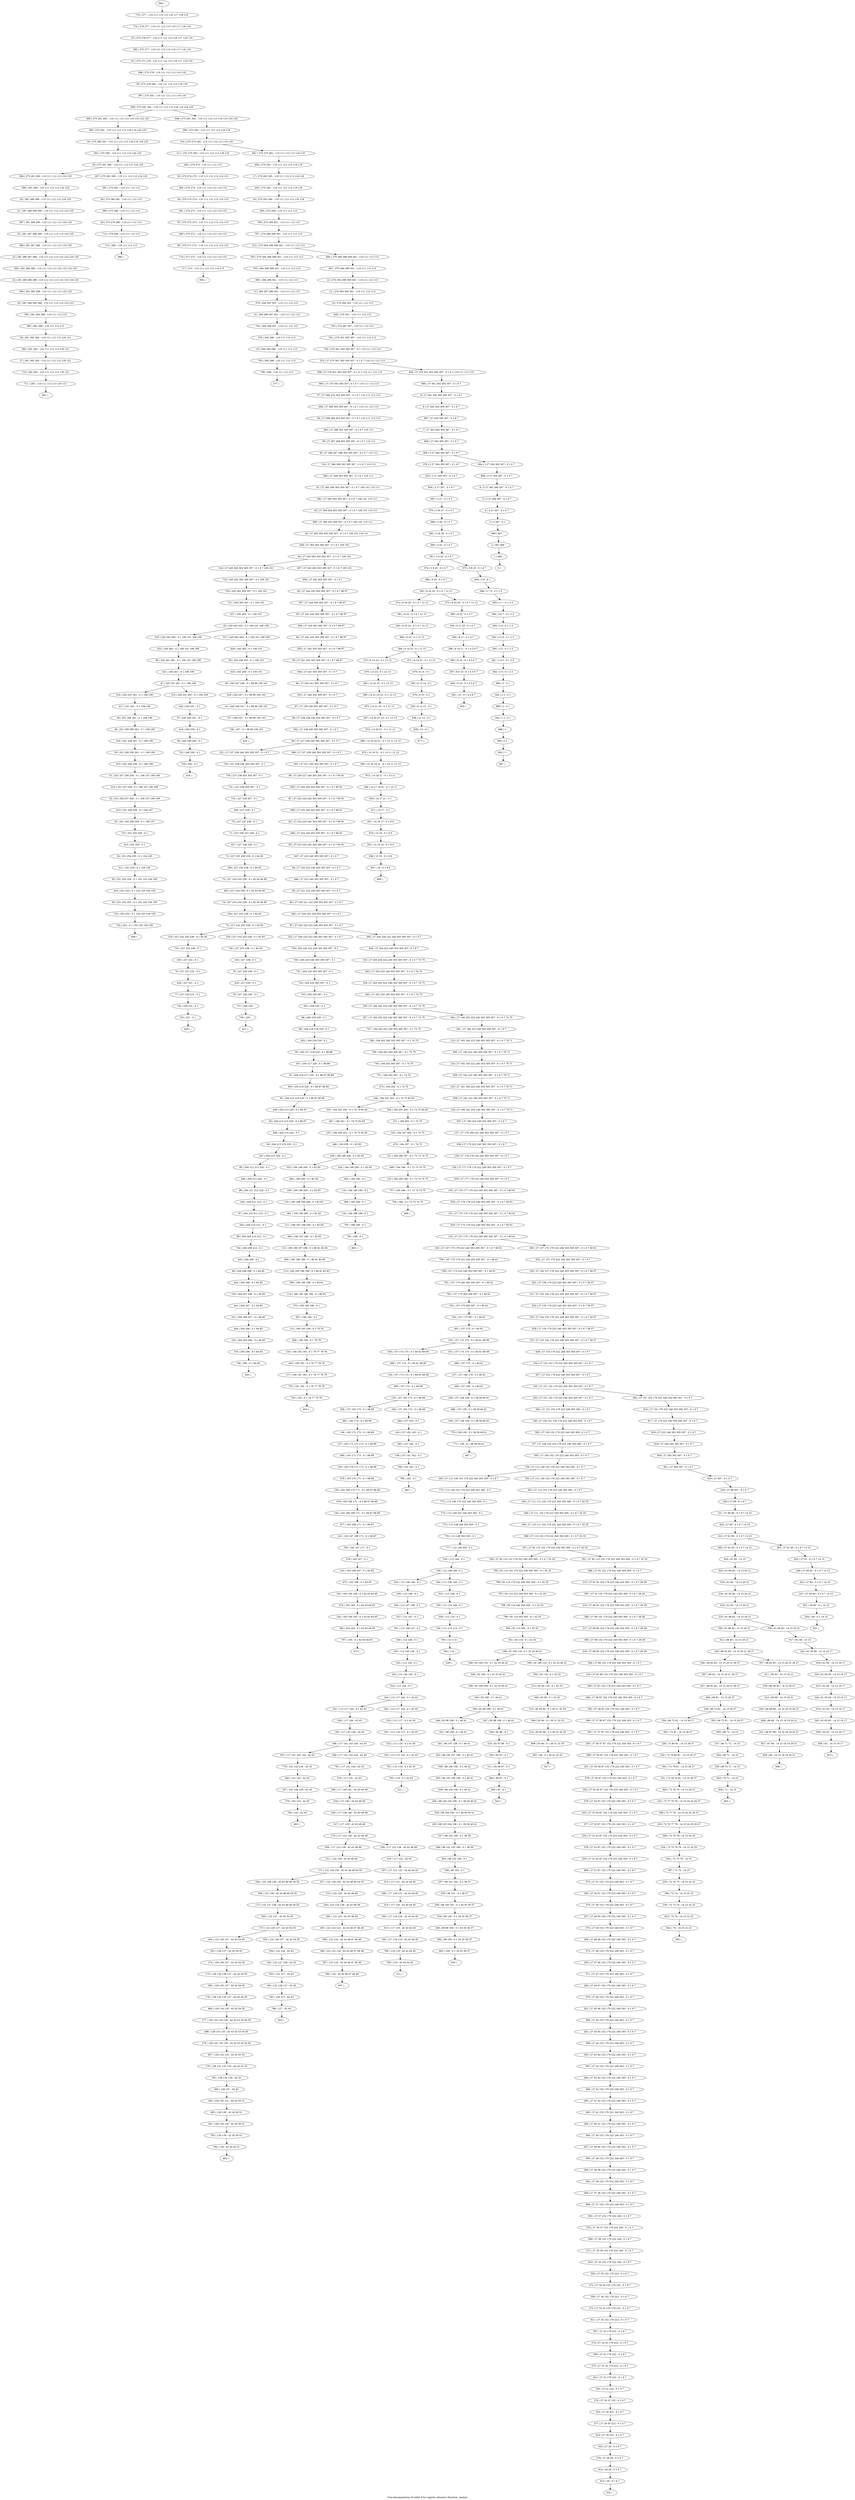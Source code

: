 digraph G {
graph [label="Tree-decomposition of width 8 for register allocator (function _backsl)"]
0[label="0 | : "];
1[label="1 | 308 : "];
2[label="2 | 307 308 : "];
3[label="3 | 3 307 : 0 1 "];
4[label="4 | 3 27 307 : 0 1 6 7 "];
5[label="5 | 3 27 306 307 : 0 1 6 7 "];
6[label="6 | 3 27 305 306 307 : 0 1 6 7 "];
7[label="7 | 27 303 304 305 307 : 0 1 6 7 "];
8[label="8 | 27 302 303 305 307 : 0 1 6 7 "];
9[label="9 | 27 301 302 303 305 307 : 0 1 6 7 "];
10[label="10 | 270 294 301 : 110 111 112 113 "];
11[label="11 | 270 294 300 301 : 110 111 112 113 "];
12[label="12 | 270 294 299 300 301 : 110 111 112 113 "];
13[label="13 | 294 297 298 301 : 110 111 112 113 "];
14[label="14 | 294 296 297 301 : 110 111 112 113 "];
15[label="15 | 294 295 296 : 110 111 112 113 "];
16[label="16 | 270 293 294 : 110 111 112 113 118 119 "];
17[label="17 | 270 292 293 : 110 111 112 113 118 119 "];
18[label="18 | 275 290 291 : 110 111 112 113 118 119 124 125 "];
19[label="19 | 275 281 290 : 110 111 112 113 124 125 "];
20[label="20 | 281 289 290 : 110 111 112 113 124 125 "];
21[label="21 | 281 288 289 290 : 110 111 112 113 124 125 "];
22[label="22 | 281 287 288 290 : 110 111 112 113 124 125 "];
23[label="23 | 281 286 287 288 : 110 111 112 113 122 123 124 125 "];
24[label="24 | 281 285 286 288 : 110 111 112 113 122 123 124 125 "];
25[label="25 | 281 284 285 288 : 110 111 112 113 122 123 "];
26[label="26 | 281 283 284 : 110 111 112 113 120 121 "];
27[label="27 | 281 282 283 : 110 111 112 113 120 121 "];
28[label="28 | 275 280 281 : 110 111 112 113 "];
29[label="29 | 275 279 280 : 110 111 112 113 "];
30[label="30 | 275 278 292 : 110 111 112 113 118 119 "];
31[label="31 | 275 277 278 : 110 111 112 113 116 117 118 119 "];
32[label="32 | 275 276 277 : 110 111 112 113 116 117 118 119 "];
33[label="33 | 270 274 275 : 110 111 112 113 114 115 "];
34[label="34 | 270 273 274 : 110 111 112 113 114 115 "];
35[label="35 | 270 272 273 : 110 111 112 113 114 115 "];
36[label="36 | 270 271 272 : 110 111 112 113 114 115 "];
37[label="37 | 27 269 270 303 305 307 : 0 1 6 7 110 111 112 113 "];
38[label="38 | 27 268 269 303 305 307 : 0 1 6 7 110 111 112 113 "];
39[label="39 | 27 267 268 303 305 307 : 0 1 6 7 110 111 "];
40[label="40 | 27 266 267 268 303 305 307 : 0 1 6 7 110 111 "];
41[label="41 | 27 265 266 303 305 307 : 0 1 6 7 100 101 110 111 "];
42[label="42 | 27 264 265 303 305 307 : 0 1 6 7 100 101 110 111 "];
43[label="43 | 27 263 264 303 305 307 : 0 1 6 7 100 101 110 111 "];
44[label="44 | 27 245 263 303 305 307 : 0 1 6 7 100 101 "];
45[label="45 | 245 262 263 : 0 1 100 101 108 109 "];
46[label="46 | 245 261 262 : 0 1 100 101 108 109 "];
47[label="47 | 245 251 261 : 0 1 108 109 "];
48[label="48 | 251 260 261 : 0 1 108 109 "];
49[label="49 | 251 259 260 261 : 0 1 108 109 "];
50[label="50 | 251 258 259 261 : 0 1 108 109 "];
51[label="51 | 251 257 258 259 : 0 1 106 107 108 109 "];
52[label="52 | 251 256 257 259 : 0 1 106 107 108 109 "];
53[label="53 | 251 255 256 259 : 0 1 106 107 "];
54[label="54 | 251 254 255 : 0 1 104 105 "];
55[label="55 | 251 253 254 : 0 1 102 103 104 105 "];
56[label="56 | 251 252 253 : 0 1 102 103 104 105 "];
57[label="57 | 245 250 251 : 0 1 "];
58[label="58 | 245 249 250 : 0 1 "];
59[label="59 | 245 248 263 : 0 1 100 101 "];
60[label="60 | 245 247 248 : 0 1 98 99 100 101 "];
61[label="61 | 245 246 247 : 0 1 98 99 100 101 "];
62[label="62 | 27 244 245 303 305 307 : 0 1 6 7 96 97 "];
63[label="63 | 27 243 244 303 305 307 : 0 1 6 7 96 97 "];
64[label="64 | 27 242 243 303 305 307 : 0 1 6 7 96 97 "];
65[label="65 | 27 241 242 303 305 307 : 0 1 6 7 96 97 "];
66[label="66 | 27 240 241 303 305 307 : 0 1 6 7 "];
67[label="67 | 27 239 240 303 305 307 : 0 1 6 7 "];
68[label="68 | 27 238 239 240 303 305 307 : 0 1 6 7 "];
69[label="69 | 27 227 238 240 303 305 307 : 0 1 6 7 "];
70[label="70 | 227 237 238 : 0 1 "];
71[label="71 | 227 236 237 238 : 0 1 "];
72[label="72 | 227 235 236 238 : 0 1 94 95 "];
73[label="73 | 227 234 235 238 : 0 1 92 93 94 95 "];
74[label="74 | 227 233 234 238 : 0 1 92 93 94 95 "];
75[label="75 | 227 232 233 238 : 0 1 92 93 "];
76[label="76 | 227 231 232 : 0 1 "];
77[label="77 | 227 230 231 : 0 1 "];
78[label="78 | 227 229 238 : 0 1 "];
79[label="79 | 227 228 229 : 0 1 "];
80[label="80 | 27 226 227 240 303 305 307 : 0 1 6 7 90 91 "];
81[label="81 | 27 225 226 240 303 305 307 : 0 1 6 7 90 91 "];
82[label="82 | 27 224 225 240 303 305 307 : 0 1 6 7 90 91 "];
83[label="83 | 27 223 224 240 303 305 307 : 0 1 6 7 90 91 "];
84[label="84 | 27 222 223 240 303 305 307 : 0 1 6 7 "];
85[label="85 | 27 221 222 240 303 305 307 : 0 1 6 7 "];
86[label="86 | 27 220 221 222 240 303 305 307 : 0 1 6 7 "];
87[label="87 | 27 204 220 222 240 303 305 307 : 0 1 6 7 "];
88[label="88 | 204 219 220 : 0 1 "];
89[label="89 | 204 218 219 220 : 0 1 "];
90[label="90 | 204 217 218 220 : 0 1 88 89 "];
91[label="91 | 204 216 217 220 : 0 1 86 87 88 89 "];
92[label="92 | 204 215 216 220 : 0 1 86 87 88 89 "];
93[label="93 | 204 214 215 220 : 0 1 86 87 "];
94[label="94 | 204 213 214 220 : 0 1 "];
95[label="95 | 204 212 213 220 : 0 1 "];
96[label="96 | 204 211 212 220 : 0 1 "];
97[label="97 | 204 210 211 212 : 0 1 "];
98[label="98 | 204 209 210 212 : 0 1 "];
99[label="99 | 204 208 209 : 0 1 84 85 "];
100[label="100 | 204 207 208 : 0 1 84 85 "];
101[label="101 | 204 206 207 : 0 1 84 85 "];
102[label="102 | 204 205 206 : 0 1 84 85 "];
103[label="103 | 27 203 204 222 240 303 305 307 : 0 1 6 7 74 75 "];
104[label="104 | 27 202 203 222 240 303 305 307 : 0 1 6 7 74 75 "];
105[label="105 | 27 184 202 222 240 303 305 307 : 0 1 6 7 74 75 "];
106[label="106 | 184 201 202 : 0 1 74 75 82 83 "];
107[label="107 | 184 200 201 : 0 1 74 75 82 83 "];
108[label="108 | 184 190 200 : 0 1 82 83 "];
109[label="109 | 190 199 200 : 0 1 82 83 "];
110[label="110 | 190 198 199 200 : 0 1 82 83 "];
111[label="111 | 190 197 198 200 : 0 1 82 83 "];
112[label="112 | 190 196 197 198 : 0 1 80 81 82 83 "];
113[label="113 | 190 195 196 198 : 0 1 80 81 82 83 "];
114[label="114 | 190 194 195 198 : 0 1 80 81 "];
115[label="115 | 190 193 194 : 0 1 78 79 "];
116[label="116 | 190 192 193 : 0 1 76 77 78 79 "];
117[label="117 | 190 191 192 : 0 1 76 77 78 79 "];
118[label="118 | 184 189 190 : 0 1 "];
119[label="119 | 184 188 189 : 0 1 "];
120[label="120 | 184 187 202 : 0 1 74 75 "];
121[label="121 | 184 186 187 : 0 1 72 73 74 75 "];
122[label="122 | 184 185 186 : 0 1 72 73 74 75 "];
123[label="123 | 27 183 184 222 240 303 305 307 : 0 1 6 7 70 71 "];
124[label="124 | 27 182 183 222 240 303 305 307 : 0 1 6 7 70 71 "];
125[label="125 | 27 181 182 222 240 303 305 307 : 0 1 6 7 70 71 "];
126[label="126 | 27 180 181 222 240 303 305 307 : 0 1 6 7 70 71 "];
127[label="127 | 27 179 180 222 240 303 305 307 : 0 1 6 7 "];
128[label="128 | 27 178 179 222 240 303 305 307 : 0 1 6 7 "];
129[label="129 | 27 177 178 179 222 240 303 305 307 : 0 1 6 7 "];
130[label="130 | 27 176 177 179 222 240 303 305 307 : 0 1 6 7 60 61 "];
131[label="131 | 27 175 176 179 222 240 303 305 307 : 0 1 6 7 60 61 "];
132[label="132 | 27 157 175 179 222 240 303 305 307 : 0 1 6 7 60 61 "];
133[label="133 | 157 174 175 : 0 1 60 61 68 69 "];
134[label="134 | 157 173 174 : 0 1 60 61 68 69 "];
135[label="135 | 157 163 173 : 0 1 68 69 "];
136[label="136 | 163 172 173 : 0 1 68 69 "];
137[label="137 | 163 171 172 173 : 0 1 68 69 "];
138[label="138 | 163 170 171 173 : 0 1 68 69 "];
139[label="139 | 163 169 170 171 : 0 1 66 67 68 69 "];
140[label="140 | 163 168 169 171 : 0 1 66 67 68 69 "];
141[label="141 | 163 167 168 171 : 0 1 66 67 "];
142[label="142 | 163 166 167 : 0 1 64 65 "];
143[label="143 | 163 165 166 : 0 1 62 63 64 65 "];
144[label="144 | 163 164 165 : 0 1 62 63 64 65 "];
145[label="145 | 157 162 163 : 0 1 "];
146[label="146 | 157 161 162 : 0 1 "];
147[label="147 | 157 160 175 : 0 1 60 61 "];
148[label="148 | 157 159 160 : 0 1 58 59 60 61 "];
149[label="149 | 157 158 159 : 0 1 58 59 60 61 "];
150[label="150 | 27 156 157 179 222 240 303 305 307 : 0 1 6 7 56 57 "];
151[label="151 | 27 155 156 179 222 240 303 305 307 : 0 1 6 7 56 57 "];
152[label="152 | 27 154 155 179 222 240 303 305 307 : 0 1 6 7 56 57 "];
153[label="153 | 27 153 154 179 222 240 303 305 307 : 0 1 6 7 56 57 "];
154[label="154 | 27 152 153 179 222 240 303 305 307 : 0 1 6 7 "];
155[label="155 | 27 151 152 179 222 240 303 305 307 : 0 1 6 7 "];
156[label="156 | 27 150 151 152 179 222 240 303 305 : 0 1 6 7 "];
157[label="157 | 27 149 150 152 179 222 240 303 305 : 0 1 6 7 "];
158[label="158 | 27 112 149 152 179 222 240 303 305 : 0 1 6 7 "];
159[label="159 | 112 148 149 : 0 1 "];
160[label="160 | 112 147 148 : 0 1 "];
161[label="161 | 112 146 147 : 0 1 "];
162[label="162 | 112 145 146 : 0 1 "];
163[label="163 | 112 144 145 : 0 1 "];
164[label="164 | 112 117 144 : 0 1 42 43 "];
165[label="165 | 117 141 144 : 42 43 "];
166[label="166 | 117 141 143 144 : 42 43 "];
167[label="167 | 141 142 143 : 42 43 "];
168[label="168 | 117 140 141 : 42 43 48 49 "];
169[label="169 | 117 139 140 : 42 43 48 49 "];
170[label="170 | 117 122 139 : 42 43 48 49 "];
171[label="171 | 122 138 139 : 42 43 48 49 54 55 "];
172[label="172 | 122 137 138 : 42 43 48 49 54 55 "];
173[label="173 | 122 128 137 : 42 43 54 55 "];
174[label="174 | 128 136 137 : 42 43 54 55 "];
175[label="175 | 128 135 136 137 : 42 43 54 55 "];
176[label="176 | 128 134 135 137 : 42 43 54 55 "];
177[label="177 | 128 133 134 135 : 42 43 52 53 54 55 "];
178[label="178 | 128 132 133 135 : 42 43 52 53 54 55 "];
179[label="179 | 128 131 132 135 : 42 43 52 53 "];
180[label="180 | 128 130 131 : 42 43 50 51 "];
181[label="181 | 128 129 130 : 42 43 50 51 "];
182[label="182 | 122 127 128 : 42 43 "];
183[label="183 | 122 126 127 : 42 43 "];
184[label="184 | 122 125 139 : 42 43 48 49 "];
185[label="185 | 122 124 125 : 42 43 46 47 48 49 "];
186[label="186 | 122 123 124 : 42 43 46 47 48 49 "];
187[label="187 | 117 121 122 : 42 43 44 45 "];
188[label="188 | 117 120 121 : 42 43 44 45 "];
189[label="189 | 117 119 120 : 42 43 44 45 "];
190[label="190 | 117 118 119 : 42 43 44 45 "];
191[label="191 | 112 116 117 : 0 1 42 43 "];
192[label="192 | 112 115 116 : 0 1 42 43 "];
193[label="193 | 112 114 149 : 0 1 "];
194[label="194 | 112 113 114 : 0 1 "];
195[label="195 | 27 111 112 152 179 222 240 303 305 : 0 1 6 7 32 33 "];
196[label="196 | 27 110 111 152 179 222 240 303 305 : 0 1 6 7 32 33 "];
197[label="197 | 27 92 110 152 179 222 240 303 305 : 0 1 6 7 32 33 "];
198[label="198 | 92 109 110 : 0 1 32 33 40 41 "];
199[label="199 | 92 108 109 : 0 1 32 33 40 41 "];
200[label="200 | 92 98 108 : 0 1 40 41 "];
201[label="201 | 98 107 108 : 0 1 40 41 "];
202[label="202 | 98 106 107 108 : 0 1 40 41 "];
203[label="203 | 98 105 106 108 : 0 1 40 41 "];
204[label="204 | 98 104 105 106 : 0 1 38 39 40 41 "];
205[label="205 | 98 103 104 106 : 0 1 38 39 40 41 "];
206[label="206 | 98 102 103 106 : 0 1 38 39 "];
207[label="207 | 98 101 102 : 0 1 36 37 "];
208[label="208 | 98 100 101 : 0 1 34 35 36 37 "];
209[label="209 | 98 99 100 : 0 1 34 35 36 37 "];
210[label="210 | 92 97 98 : 0 1 "];
211[label="211 | 92 96 97 : 0 1 "];
212[label="212 | 92 95 110 : 0 1 32 33 "];
213[label="213 | 92 94 95 : 0 1 30 31 32 33 "];
214[label="214 | 92 93 94 : 0 1 30 31 32 33 "];
215[label="215 | 27 91 92 152 179 222 240 303 305 : 0 1 6 7 28 29 "];
216[label="216 | 27 90 91 152 179 222 240 303 305 : 0 1 6 7 28 29 "];
217[label="217 | 27 89 90 152 179 222 240 303 305 : 0 1 6 7 28 29 "];
218[label="218 | 27 88 89 152 179 222 240 303 305 : 0 1 6 7 28 29 "];
219[label="219 | 27 87 88 152 179 222 240 303 305 : 0 1 6 7 "];
220[label="220 | 27 86 307 : 0 1 6 7 "];
221[label="221 | 27 85 86 : 0 1 6 7 14 15 "];
222[label="222 | 27 61 85 : 0 1 6 7 14 15 "];
223[label="223 | 61 84 85 : 14 15 20 21 "];
224[label="224 | 61 83 84 : 14 15 20 21 "];
225[label="225 | 61 66 83 : 14 15 20 21 "];
226[label="226 | 66 82 83 : 14 15 20 21 26 27 "];
227[label="227 | 66 81 82 : 14 15 20 21 26 27 "];
228[label="228 | 66 72 81 : 14 15 26 27 "];
229[label="229 | 72 80 81 : 14 15 26 27 "];
230[label="230 | 72 79 80 81 : 14 15 26 27 "];
231[label="231 | 72 78 79 81 : 14 15 26 27 "];
232[label="232 | 72 77 78 79 : 14 15 24 25 26 27 "];
233[label="233 | 72 76 77 79 : 14 15 24 25 26 27 "];
234[label="234 | 72 75 76 79 : 14 15 24 25 "];
235[label="235 | 72 74 75 : 14 15 22 23 "];
236[label="236 | 72 73 74 : 14 15 22 23 "];
237[label="237 | 66 71 72 : 14 15 "];
238[label="238 | 66 70 71 : 14 15 "];
239[label="239 | 66 69 83 : 14 15 20 21 "];
240[label="240 | 66 68 69 : 14 15 18 19 20 21 "];
241[label="241 | 66 67 68 : 14 15 18 19 20 21 "];
242[label="242 | 61 65 66 : 14 15 16 17 "];
243[label="243 | 61 64 65 : 14 15 16 17 "];
244[label="244 | 61 63 64 : 14 15 16 17 "];
245[label="245 | 61 62 63 : 14 15 16 17 "];
246[label="246 | 27 60 61 : 0 1 6 7 14 15 "];
247[label="247 | 27 59 60 : 0 1 6 7 14 15 "];
248[label="248 | 27 58 87 152 179 222 240 303 305 : 0 1 6 7 "];
249[label="249 | 27 57 58 87 152 179 222 240 303 : 0 1 6 7 "];
250[label="250 | 27 56 57 87 152 179 222 240 303 : 0 1 6 7 "];
251[label="251 | 27 55 56 87 152 179 222 240 303 : 0 1 6 7 "];
252[label="252 | 27 54 55 87 152 179 222 240 303 : 0 1 6 7 "];
253[label="253 | 27 53 54 87 152 179 222 240 303 : 0 1 6 7 "];
254[label="254 | 27 52 53 87 152 179 222 240 303 : 0 1 6 7 "];
255[label="255 | 27 51 52 87 152 179 222 240 303 : 0 1 6 7 "];
256[label="256 | 27 50 51 152 179 222 240 303 : 0 1 6 7 "];
257[label="257 | 27 49 50 152 179 222 240 303 : 0 1 6 7 "];
258[label="258 | 27 48 49 152 179 222 240 303 : 0 1 6 7 "];
259[label="259 | 27 47 48 152 179 222 240 303 : 0 1 6 7 "];
260[label="260 | 27 46 47 152 179 222 240 303 : 0 1 6 7 "];
261[label="261 | 27 45 46 152 179 222 240 303 : 0 1 6 7 "];
262[label="262 | 27 44 45 152 179 222 240 303 : 0 1 6 7 "];
263[label="263 | 27 43 44 152 179 222 240 303 : 0 1 6 7 "];
264[label="264 | 27 42 43 152 179 222 240 303 : 0 1 6 7 "];
265[label="265 | 27 41 42 152 179 222 240 303 : 0 1 6 7 "];
266[label="266 | 27 40 41 152 179 222 240 303 : 0 1 6 7 "];
267[label="267 | 27 39 40 152 179 222 240 303 : 0 1 6 7 "];
268[label="268 | 27 38 39 152 179 222 240 303 : 0 1 6 7 "];
269[label="269 | 27 37 38 152 179 222 240 303 : 0 1 6 7 "];
270[label="270 | 27 36 37 152 179 222 240 : 0 1 6 7 "];
271[label="271 | 27 35 36 152 179 222 240 : 0 1 6 7 "];
272[label="272 | 27 34 35 152 179 222 : 0 1 6 7 "];
273[label="273 | 27 33 34 152 179 222 : 0 1 6 7 "];
274[label="274 | 27 32 33 179 222 : 0 1 6 7 "];
275[label="275 | 27 31 32 179 222 : 0 1 6 7 "];
276[label="276 | 27 30 31 222 : 0 1 6 7 "];
277[label="277 | 27 29 30 222 : 0 1 6 7 "];
278[label="278 | 27 28 29 : 0 1 6 7 "];
279[label="279 | 3 26 27 : 0 1 6 7 "];
280[label="280 | 3 25 26 : 0 1 6 7 "];
281[label="281 | 3 8 25 : 0 1 6 7 "];
282[label="282 | 8 24 25 : 0 1 6 7 12 13 "];
283[label="283 | 8 23 24 : 0 1 6 7 12 13 "];
284[label="284 | 8 14 23 : 0 1 12 13 "];
285[label="285 | 14 22 23 : 0 1 12 13 "];
286[label="286 | 14 21 22 23 : 0 1 12 13 "];
287[label="287 | 14 20 21 23 : 0 1 12 13 "];
288[label="288 | 14 19 20 21 : 0 1 10 11 12 13 "];
289[label="289 | 14 18 19 21 : 0 1 10 11 12 13 "];
290[label="290 | 14 17 18 21 : 0 1 10 11 "];
291[label="291 | 14 16 17 : 0 1 8 9 "];
292[label="292 | 14 15 16 : 0 1 8 9 "];
293[label="293 | 8 13 14 : 0 1 "];
294[label="294 | 8 12 13 : 0 1 "];
295[label="295 | 8 11 25 : 0 1 6 7 "];
296[label="296 | 8 10 11 : 0 1 4 5 6 7 "];
297[label="297 | 8 9 10 : 0 1 4 5 6 7 "];
298[label="298 | 3 7 8 : 0 1 2 3 "];
299[label="299 | 3 6 7 : 0 1 2 3 "];
300[label="300 | 3 5 6 : 0 1 2 3 "];
301[label="301 | 3 4 5 : 0 1 2 3 "];
302[label="302 | 2 3 : 0 1 "];
303[label="303 | 1 2 : 0 1 "];
304[label="304 | 0 1 : "];
305[label="305 | 270 294 298 299 301 : 110 111 112 113 "];
306[label="306 | 275 281 290 : 110 111 112 113 124 125 "];
307[label="307 | 275 281 290 : 110 111 112 113 124 125 "];
308[label="308 | 275 291 292 : 110 111 112 113 118 119 124 125 "];
309[label="309 | 275 291 292 : 110 111 112 113 118 119 124 125 "];
310[label="310 | 270 275 292 : 110 111 112 113 118 119 "];
311[label="311 | 270 275 292 : 110 111 112 113 118 119 "];
312[label="312 | 270 294 298 299 301 : 110 111 112 113 "];
313[label="313 | 27 270 301 303 305 307 : 0 1 6 7 110 111 112 113 "];
314[label="314 | 245 251 261 : 0 1 108 109 "];
315[label="315 | 245 251 261 : 0 1 108 109 "];
316[label="316 | 245 262 263 : 0 1 100 101 108 109 "];
317[label="317 | 245 262 263 : 0 1 100 101 108 109 "];
318[label="318 | 27 245 263 303 305 307 : 0 1 6 7 100 101 "];
319[label="319 | 227 232 233 238 : 0 1 92 93 "];
320[label="320 | 227 232 233 238 : 0 1 92 93 "];
321[label="321 | 27 227 238 240 303 305 307 : 0 1 6 7 "];
322[label="322 | 27 204 220 222 240 303 305 307 : 0 1 6 7 "];
323[label="323 | 184 190 200 : 0 1 82 83 "];
324[label="324 | 184 190 200 : 0 1 82 83 "];
325[label="325 | 184 201 202 : 0 1 74 75 82 83 "];
326[label="326 | 184 201 202 : 0 1 74 75 82 83 "];
327[label="327 | 27 184 202 222 240 303 305 307 : 0 1 6 7 74 75 "];
328[label="328 | 157 163 173 : 0 1 68 69 "];
329[label="329 | 157 163 173 : 0 1 68 69 "];
330[label="330 | 157 174 175 : 0 1 60 61 68 69 "];
331[label="331 | 157 174 175 : 0 1 60 61 68 69 "];
332[label="332 | 27 157 175 179 222 240 303 305 307 : 0 1 6 7 60 61 "];
333[label="333 | 117 141 143 144 : 42 43 "];
334[label="334 | 122 128 137 : 42 43 54 55 "];
335[label="335 | 122 128 137 : 42 43 54 55 "];
336[label="336 | 122 138 139 : 42 43 48 49 54 55 "];
337[label="337 | 122 138 139 : 42 43 48 49 54 55 "];
338[label="338 | 117 122 139 : 42 43 48 49 "];
339[label="339 | 117 122 139 : 42 43 48 49 "];
340[label="340 | 117 141 143 144 : 42 43 "];
341[label="341 | 112 117 144 : 0 1 42 43 "];
342[label="342 | 112 117 144 : 0 1 42 43 "];
343[label="343 | 112 148 149 : 0 1 "];
344[label="344 | 112 148 149 : 0 1 "];
345[label="345 | 27 112 149 152 179 222 240 303 305 : 0 1 6 7 "];
346[label="346 | 92 98 108 : 0 1 40 41 "];
347[label="347 | 92 98 108 : 0 1 40 41 "];
348[label="348 | 92 109 110 : 0 1 32 33 40 41 "];
349[label="349 | 92 109 110 : 0 1 32 33 40 41 "];
350[label="350 | 27 92 110 152 179 222 240 303 305 : 0 1 6 7 32 33 "];
351[label="351 | 27 92 110 152 179 222 240 303 305 : 0 1 6 7 32 33 "];
352[label="352 | 27 112 149 152 179 222 240 303 305 : 0 1 6 7 "];
353[label="353 | 27 151 152 179 222 240 303 305 307 : 0 1 6 7 "];
354[label="354 | 66 72 81 : 14 15 26 27 "];
355[label="355 | 66 72 81 : 14 15 26 27 "];
356[label="356 | 66 82 83 : 14 15 20 21 26 27 "];
357[label="357 | 66 82 83 : 14 15 20 21 26 27 "];
358[label="358 | 61 66 83 : 14 15 20 21 "];
359[label="359 | 61 66 83 : 14 15 20 21 "];
360[label="360 | 27 61 85 : 0 1 6 7 14 15 "];
361[label="361 | 27 61 85 : 0 1 6 7 14 15 "];
362[label="362 | 27 151 152 179 222 240 303 305 307 : 0 1 6 7 "];
363[label="363 | 27 157 175 179 222 240 303 305 307 : 0 1 6 7 60 61 "];
364[label="364 | 27 184 202 222 240 303 305 307 : 0 1 6 7 74 75 "];
365[label="365 | 27 204 220 222 240 303 305 307 : 0 1 6 7 "];
366[label="366 | 27 227 238 240 303 305 307 : 0 1 6 7 "];
367[label="367 | 27 245 263 303 305 307 : 0 1 6 7 100 101 "];
368[label="368 | 27 270 301 303 305 307 : 0 1 6 7 110 111 112 113 "];
369[label="369 | 3 27 304 305 307 : 0 1 6 7 "];
370[label="370 | 8 14 23 : 0 1 12 13 "];
371[label="371 | 8 14 23 : 0 1 12 13 "];
372[label="372 | 8 24 25 : 0 1 6 7 12 13 "];
373[label="373 | 8 24 25 : 0 1 6 7 12 13 "];
374[label="374 | 3 8 25 : 0 1 6 7 "];
375[label="375 | 3 8 25 : 0 1 6 7 "];
376[label="376 | 3 27 304 305 307 : 0 1 6 7 "];
377[label="377 | : "];
378[label="378 | 294 296 : 110 111 112 113 "];
379[label="379 | 294 297 301 : 110 111 112 113 "];
380[label="380 | 294 298 301 : 110 111 112 113 "];
381[label="381 | : "];
382[label="382 | 281 283 : 110 111 112 113 120 121 "];
383[label="383 | 281 284 : 110 111 112 113 "];
384[label="384 | 281 285 288 : 110 111 112 113 122 123 "];
385[label="385 | 281 286 288 : 110 111 112 113 122 123 124 125 "];
386[label="386 | 281 287 288 : 110 111 112 113 124 125 "];
387[label="387 | 281 288 290 : 110 111 112 113 124 125 "];
388[label="388 | 281 290 : 110 111 112 113 124 125 "];
389[label="389 | : "];
390[label="390 | 275 280 : 110 111 112 113 "];
391[label="391 | 275 281 : 110 111 112 113 "];
392[label="392 | 275 290 : 110 111 112 113 124 125 "];
393[label="393 | 275 291 : 110 111 112 113 118 119 124 125 "];
394[label="394 | : "];
395[label="395 | 275 277 : 110 111 112 113 116 117 118 119 "];
396[label="396 | 275 278 : 110 111 112 113 118 119 "];
397[label="397 | 275 292 : 110 111 112 113 118 119 "];
398[label="398 | 275 292 : 110 111 112 113 118 119 "];
399[label="399 | : "];
400[label="400 | 270 272 : 110 111 112 113 114 115 "];
401[label="401 | 270 273 : 110 111 112 113 114 115 "];
402[label="402 | 270 274 : 110 111 112 113 114 115 "];
403[label="403 | 270 275 : 110 111 112 113 "];
404[label="404 | 270 292 : 110 111 112 113 118 119 "];
405[label="405 | 270 293 : 110 111 112 113 118 119 "];
406[label="406 | 270 294 : 110 111 112 113 "];
407[label="407 | 270 294 299 301 : 110 111 112 113 "];
408[label="408 | 270 301 : 110 111 112 113 "];
409[label="409 | : "];
410[label="410 | 251 253 : 0 1 102 103 104 105 "];
411[label="411 | 251 254 : 0 1 104 105 "];
412[label="412 | 251 255 : 0 1 "];
413[label="413 | 251 256 259 : 0 1 106 107 "];
414[label="414 | 251 257 259 : 0 1 106 107 108 109 "];
415[label="415 | 251 258 259 : 0 1 108 109 "];
416[label="416 | 251 259 261 : 0 1 108 109 "];
417[label="417 | 251 261 : 0 1 108 109 "];
418[label="418 | : "];
419[label="419 | 245 250 : 0 1 "];
420[label="420 | 245 251 : 0 1 "];
421[label="421 | 245 261 : 0 1 108 109 "];
422[label="422 | 245 262 : 0 1 100 101 108 109 "];
423[label="423 | : "];
424[label="424 | 245 247 : 0 1 98 99 100 101 "];
425[label="425 | 245 248 : 0 1 100 101 "];
426[label="426 | 245 263 : 0 1 100 101 "];
427[label="427 | 245 263 : 0 1 100 101 "];
428[label="428 | : "];
429[label="429 | 227 231 : 0 1 "];
430[label="430 | 227 232 : 0 1 "];
431[label="431 | : "];
432[label="432 | 227 229 : 0 1 "];
433[label="433 | 227 238 : 0 1 "];
434[label="434 | 227 233 238 : 0 1 92 93 "];
435[label="435 | 227 234 238 : 0 1 92 93 94 95 "];
436[label="436 | 227 235 238 : 0 1 94 95 "];
437[label="437 | 227 236 238 : 0 1 "];
438[label="438 | 227 238 : 0 1 "];
439[label="439 | : "];
440[label="440 | 204 206 : 0 1 84 85 "];
441[label="441 | 204 207 : 0 1 84 85 "];
442[label="442 | 204 208 : 0 1 84 85 "];
443[label="443 | 204 209 : 0 1 "];
444[label="444 | 204 210 212 : 0 1 "];
445[label="445 | 204 211 212 : 0 1 "];
446[label="446 | 204 212 220 : 0 1 "];
447[label="447 | 204 213 220 : 0 1 "];
448[label="448 | 204 214 220 : 0 1 "];
449[label="449 | 204 215 220 : 0 1 86 87 "];
450[label="450 | 204 216 220 : 0 1 86 87 88 89 "];
451[label="451 | 204 217 220 : 0 1 88 89 "];
452[label="452 | 204 218 220 : 0 1 "];
453[label="453 | 204 220 : 0 1 "];
454[label="454 | : "];
455[label="455 | 190 192 : 0 1 76 77 78 79 "];
456[label="456 | 190 193 : 0 1 78 79 "];
457[label="457 | 190 194 : 0 1 "];
458[label="458 | 190 195 198 : 0 1 80 81 "];
459[label="459 | 190 196 198 : 0 1 80 81 82 83 "];
460[label="460 | 190 197 198 : 0 1 82 83 "];
461[label="461 | 190 198 200 : 0 1 82 83 "];
462[label="462 | 190 200 : 0 1 82 83 "];
463[label="463 | : "];
464[label="464 | 184 189 : 0 1 "];
465[label="465 | 184 190 : 0 1 "];
466[label="466 | 184 200 : 0 1 82 83 "];
467[label="467 | 184 201 : 0 1 74 75 82 83 "];
468[label="468 | : "];
469[label="469 | 184 186 : 0 1 72 73 74 75 "];
470[label="470 | 184 187 : 0 1 74 75 "];
471[label="471 | 184 202 : 0 1 74 75 "];
472[label="472 | 184 202 : 0 1 74 75 "];
473[label="473 | : "];
474[label="474 | 163 165 : 0 1 62 63 64 65 "];
475[label="475 | 163 166 : 0 1 64 65 "];
476[label="476 | 163 167 : 0 1 "];
477[label="477 | 163 168 171 : 0 1 66 67 "];
478[label="478 | 163 169 171 : 0 1 66 67 68 69 "];
479[label="479 | 163 170 171 : 0 1 68 69 "];
480[label="480 | 163 171 173 : 0 1 68 69 "];
481[label="481 | 163 173 : 0 1 68 69 "];
482[label="482 | : "];
483[label="483 | 157 162 : 0 1 "];
484[label="484 | 157 163 : 0 1 "];
485[label="485 | 157 173 : 0 1 68 69 "];
486[label="486 | 157 174 : 0 1 60 61 68 69 "];
487[label="487 | : "];
488[label="488 | 157 159 : 0 1 58 59 60 61 "];
489[label="489 | 157 160 : 0 1 60 61 "];
490[label="490 | 157 175 : 0 1 60 61 "];
491[label="491 | 157 175 : 0 1 60 61 "];
492[label="492 | : "];
493[label="493 | 141 143 : 42 43 "];
494[label="494 | : "];
495[label="495 | 128 130 : 42 43 50 51 "];
496[label="496 | 128 131 : 42 43 "];
497[label="497 | 128 132 135 : 42 43 52 53 "];
498[label="498 | 128 133 135 : 42 43 52 53 54 55 "];
499[label="499 | 128 134 135 : 42 43 54 55 "];
500[label="500 | 128 135 137 : 42 43 54 55 "];
501[label="501 | 128 137 : 42 43 54 55 "];
502[label="502 | : "];
503[label="503 | 122 127 : 42 43 "];
504[label="504 | 122 128 : 42 43 "];
505[label="505 | 122 137 : 42 43 54 55 "];
506[label="506 | 122 138 : 42 43 48 49 54 55 "];
507[label="507 | : "];
508[label="508 | 122 124 : 42 43 46 47 48 49 "];
509[label="509 | 122 125 : 42 43 48 49 "];
510[label="510 | 122 139 : 42 43 48 49 "];
511[label="511 | 122 139 : 42 43 48 49 "];
512[label="512 | : "];
513[label="513 | 117 119 : 42 43 44 45 "];
514[label="514 | 117 120 : 42 43 44 45 "];
515[label="515 | 117 121 : 42 43 44 45 "];
516[label="516 | 117 122 : 42 43 "];
517[label="517 | 117 139 : 42 43 48 49 "];
518[label="518 | 117 140 : 42 43 48 49 "];
519[label="519 | 117 141 : 42 43 "];
520[label="520 | 117 144 : 42 43 "];
521[label="521 | : "];
522[label="522 | 112 116 : 0 1 42 43 "];
523[label="523 | 112 117 : 0 1 42 43 "];
524[label="524 | 112 144 : 0 1 "];
525[label="525 | 112 145 : 0 1 "];
526[label="526 | 112 146 : 0 1 "];
527[label="527 | 112 147 : 0 1 "];
528[label="528 | 112 148 : 0 1 "];
529[label="529 | : "];
530[label="530 | 112 114 : 0 1 "];
531[label="531 | 112 149 : 0 1 "];
532[label="532 | 112 149 : 0 1 "];
533[label="533 | : "];
534[label="534 | 98 100 : 0 1 34 35 36 37 "];
535[label="535 | 98 101 : 0 1 36 37 "];
536[label="536 | 98 102 : 0 1 "];
537[label="537 | 98 103 106 : 0 1 38 39 "];
538[label="538 | 98 104 106 : 0 1 38 39 40 41 "];
539[label="539 | 98 105 106 : 0 1 40 41 "];
540[label="540 | 98 106 108 : 0 1 40 41 "];
541[label="541 | 98 108 : 0 1 40 41 "];
542[label="542 | : "];
543[label="543 | 92 97 : 0 1 "];
544[label="544 | 92 98 : 0 1 "];
545[label="545 | 92 108 : 0 1 40 41 "];
546[label="546 | 92 109 : 0 1 32 33 40 41 "];
547[label="547 | : "];
548[label="548 | 92 94 : 0 1 30 31 32 33 "];
549[label="549 | 92 95 : 0 1 32 33 "];
550[label="550 | 92 110 : 0 1 32 33 "];
551[label="551 | 92 110 : 0 1 32 33 "];
552[label="552 | : "];
553[label="553 | 27 29 : 0 1 6 7 "];
554[label="554 | 27 30 222 : 0 1 6 7 "];
555[label="555 | 27 31 222 : 0 1 6 7 "];
556[label="556 | 27 32 179 222 : 0 1 6 7 "];
557[label="557 | 27 33 179 222 : 0 1 6 7 "];
558[label="558 | 27 34 152 179 222 : 0 1 6 7 "];
559[label="559 | 27 35 152 179 222 : 0 1 6 7 "];
560[label="560 | 27 36 152 179 222 240 : 0 1 6 7 "];
561[label="561 | 27 37 152 179 222 240 : 0 1 6 7 "];
562[label="562 | 27 38 152 179 222 240 303 : 0 1 6 7 "];
563[label="563 | 27 39 152 179 222 240 303 : 0 1 6 7 "];
564[label="564 | 27 40 152 179 222 240 303 : 0 1 6 7 "];
565[label="565 | 27 41 152 179 222 240 303 : 0 1 6 7 "];
566[label="566 | 27 42 152 179 222 240 303 : 0 1 6 7 "];
567[label="567 | 27 43 152 179 222 240 303 : 0 1 6 7 "];
568[label="568 | 27 44 152 179 222 240 303 : 0 1 6 7 "];
569[label="569 | 27 45 152 179 222 240 303 : 0 1 6 7 "];
570[label="570 | 27 46 152 179 222 240 303 : 0 1 6 7 "];
571[label="571 | 27 47 152 179 222 240 303 : 0 1 6 7 "];
572[label="572 | 27 48 152 179 222 240 303 : 0 1 6 7 "];
573[label="573 | 27 49 152 179 222 240 303 : 0 1 6 7 "];
574[label="574 | 27 50 152 179 222 240 303 : 0 1 6 7 "];
575[label="575 | 27 51 152 179 222 240 303 : 0 1 6 7 "];
576[label="576 | 27 52 87 152 179 222 240 303 : 0 1 6 7 "];
577[label="577 | 27 53 87 152 179 222 240 303 : 0 1 6 7 "];
578[label="578 | 27 54 87 152 179 222 240 303 : 0 1 6 7 "];
579[label="579 | 27 55 87 152 179 222 240 303 : 0 1 6 7 "];
580[label="580 | 27 56 87 152 179 222 240 303 : 0 1 6 7 "];
581[label="581 | 27 57 87 152 179 222 240 303 : 0 1 6 7 "];
582[label="582 | 27 58 87 152 179 222 240 303 : 0 1 6 7 "];
583[label="583 | 27 87 152 179 222 240 303 305 : 0 1 6 7 "];
584[label="584 | 27 88 152 179 222 240 303 305 : 0 1 6 7 "];
585[label="585 | 27 89 152 179 222 240 303 305 : 0 1 6 7 28 29 "];
586[label="586 | 27 90 152 179 222 240 303 305 : 0 1 6 7 28 29 "];
587[label="587 | 27 91 152 179 222 240 303 305 : 0 1 6 7 28 29 "];
588[label="588 | 27 92 152 179 222 240 303 305 : 0 1 6 7 "];
589[label="589 | 27 110 152 179 222 240 303 305 : 0 1 6 7 32 33 "];
590[label="590 | 27 111 152 179 222 240 303 305 : 0 1 6 7 32 33 "];
591[label="591 | 27 112 152 179 222 240 303 305 : 0 1 6 7 "];
592[label="592 | 27 149 152 179 222 240 303 305 : 0 1 6 7 "];
593[label="593 | 27 150 152 179 222 240 303 305 : 0 1 6 7 "];
594[label="594 | 27 151 152 179 222 240 303 305 : 0 1 6 7 "];
595[label="595 | : "];
596[label="596 | 72 74 : 14 15 22 23 "];
597[label="597 | 72 75 : 14 15 "];
598[label="598 | 72 76 79 : 14 15 24 25 "];
599[label="599 | 72 77 79 : 14 15 24 25 26 27 "];
600[label="600 | 72 78 79 : 14 15 26 27 "];
601[label="601 | 72 79 81 : 14 15 26 27 "];
602[label="602 | 72 81 : 14 15 26 27 "];
603[label="603 | : "];
604[label="604 | 66 71 : 14 15 "];
605[label="605 | 66 72 : 14 15 "];
606[label="606 | 66 81 : 14 15 26 27 "];
607[label="607 | 66 82 : 14 15 20 21 26 27 "];
608[label="608 | : "];
609[label="609 | 66 68 : 14 15 18 19 20 21 "];
610[label="610 | 66 69 : 14 15 20 21 "];
611[label="611 | 66 83 : 14 15 20 21 "];
612[label="612 | 66 83 : 14 15 20 21 "];
613[label="613 | : "];
614[label="614 | 61 63 : 14 15 16 17 "];
615[label="615 | 61 64 : 14 15 16 17 "];
616[label="616 | 61 65 : 14 15 16 17 "];
617[label="617 | 61 66 : 14 15 "];
618[label="618 | 61 83 : 14 15 20 21 "];
619[label="619 | 61 84 : 14 15 20 21 "];
620[label="620 | 61 85 : 14 15 "];
621[label="621 | : "];
622[label="622 | 27 60 : 0 1 6 7 14 15 "];
623[label="623 | 27 61 : 0 1 6 7 14 15 "];
624[label="624 | 27 85 : 0 1 6 7 14 15 "];
625[label="625 | 27 86 : 0 1 6 7 "];
626[label="626 | 27 307 : 0 1 6 7 "];
627[label="627 | 27 152 179 222 240 303 305 307 : 0 1 6 7 "];
628[label="628 | 27 153 179 222 240 303 305 307 : 0 1 6 7 "];
629[label="629 | 27 154 179 222 240 303 305 307 : 0 1 6 7 56 57 "];
630[label="630 | 27 155 179 222 240 303 305 307 : 0 1 6 7 56 57 "];
631[label="631 | 27 156 179 222 240 303 305 307 : 0 1 6 7 56 57 "];
632[label="632 | 27 157 179 222 240 303 305 307 : 0 1 6 7 "];
633[label="633 | 27 175 179 222 240 303 305 307 : 0 1 6 7 60 61 "];
634[label="634 | 27 176 179 222 240 303 305 307 : 0 1 6 7 60 61 "];
635[label="635 | 27 177 179 222 240 303 305 307 : 0 1 6 7 "];
636[label="636 | 27 179 222 240 303 305 307 : 0 1 6 7 "];
637[label="637 | 27 180 222 240 303 305 307 : 0 1 6 7 "];
638[label="638 | 27 181 222 240 303 305 307 : 0 1 6 7 70 71 "];
639[label="639 | 27 182 222 240 303 305 307 : 0 1 6 7 70 71 "];
640[label="640 | 27 183 222 240 303 305 307 : 0 1 6 7 70 71 "];
641[label="641 | 27 184 222 240 303 305 307 : 0 1 6 7 "];
642[label="642 | 27 202 222 240 303 305 307 : 0 1 6 7 74 75 "];
643[label="643 | 27 203 222 240 303 305 307 : 0 1 6 7 74 75 "];
644[label="644 | 27 204 222 240 303 305 307 : 0 1 6 7 "];
645[label="645 | 27 220 222 240 303 305 307 : 0 1 6 7 "];
646[label="646 | 27 222 240 303 305 307 : 0 1 6 7 "];
647[label="647 | 27 223 240 303 305 307 : 0 1 6 7 "];
648[label="648 | 27 224 240 303 305 307 : 0 1 6 7 90 91 "];
649[label="649 | 27 225 240 303 305 307 : 0 1 6 7 90 91 "];
650[label="650 | 27 226 240 303 305 307 : 0 1 6 7 90 91 "];
651[label="651 | 27 227 240 303 305 307 : 0 1 6 7 "];
652[label="652 | 27 238 240 303 305 307 : 0 1 6 7 "];
653[label="653 | 27 240 303 305 307 : 0 1 6 7 "];
654[label="654 | 27 241 303 305 307 : 0 1 6 7 "];
655[label="655 | 27 242 303 305 307 : 0 1 6 7 96 97 "];
656[label="656 | 27 243 303 305 307 : 0 1 6 7 96 97 "];
657[label="657 | 27 244 303 305 307 : 0 1 6 7 96 97 "];
658[label="658 | 27 245 303 305 307 : 0 1 6 7 "];
659[label="659 | 27 263 303 305 307 : 0 1 6 7 100 101 "];
660[label="660 | 27 264 303 305 307 : 0 1 6 7 100 101 110 111 "];
661[label="661 | 27 265 303 305 307 : 0 1 6 7 100 101 110 111 "];
662[label="662 | 27 266 303 305 307 : 0 1 6 7 110 111 "];
663[label="663 | 27 268 303 305 307 : 0 1 6 7 110 111 "];
664[label="664 | 27 269 303 305 307 : 0 1 6 7 110 111 112 113 "];
665[label="665 | 27 270 303 305 307 : 0 1 6 7 110 111 112 113 "];
666[label="666 | 27 301 303 305 307 : 0 1 6 7 "];
667[label="667 | 27 303 305 307 : 0 1 6 7 "];
668[label="668 | 27 304 305 307 : 0 1 6 7 "];
669[label="669 | : "];
670[label="670 | 14 16 : 0 1 8 9 "];
671[label="671 | 14 17 : 0 1 "];
672[label="672 | 14 18 21 : 0 1 10 11 "];
673[label="673 | 14 19 21 : 0 1 10 11 12 13 "];
674[label="674 | 14 20 21 : 0 1 12 13 "];
675[label="675 | 14 21 23 : 0 1 12 13 "];
676[label="676 | 14 23 : 0 1 12 13 "];
677[label="677 | : "];
678[label="678 | 8 13 : 0 1 "];
679[label="679 | 8 14 : 0 1 "];
680[label="680 | 8 23 : 0 1 12 13 "];
681[label="681 | 8 24 : 0 1 6 7 12 13 "];
682[label="682 | : "];
683[label="683 | 8 10 : 0 1 4 5 6 7 "];
684[label="684 | 8 11 : 0 1 6 7 "];
685[label="685 | 8 25 : 0 1 6 7 "];
686[label="686 | 8 25 : 0 1 6 7 "];
687[label="687 | : "];
688[label="688 | 1 : "];
689[label="689 | 2 : 0 1 "];
690[label="690 | 3 : 0 1 "];
691[label="691 | 3 5 : 0 1 2 3 "];
692[label="692 | 3 6 : 0 1 2 3 "];
693[label="693 | 3 7 : 0 1 2 3 "];
694[label="694 | 3 8 : 0 1 "];
695[label="695 | 3 25 : 0 1 6 7 "];
696[label="696 | 3 26 : 0 1 6 7 "];
697[label="697 | 3 27 : 0 1 6 7 "];
698[label="698 | 3 27 305 307 : 0 1 6 7 "];
699[label="699 | 307 : "];
700[label="700 | 270 301 303 305 307 : 0 1 110 111 112 113 "];
701[label="701 | 270 301 305 307 : 110 111 112 113 "];
702[label="702 | 270 301 307 : 110 111 112 113 "];
703[label="703 | 294 298 299 301 : 110 111 112 113 "];
704[label="704 | 294 296 301 : 110 111 112 113 "];
705[label="705 | 295 296 : 110 111 112 113 "];
706[label="706 | 296 : 110 111 112 113 "];
707[label="707 | 270 294 299 301 : 110 111 112 113 "];
708[label="708 | 270 294 301 : 110 111 112 113 "];
709[label="709 | 281 284 288 : 110 111 112 113 "];
710[label="710 | 282 283 : 110 111 112 113 120 121 "];
711[label="711 | 283 : 110 111 112 113 120 121 "];
712[label="712 | 279 280 : 110 111 112 113 "];
713[label="713 | 280 : 110 111 112 113 "];
714[label="714 | 276 277 : 110 111 112 113 116 117 118 119 "];
715[label="715 | 277 : 110 111 112 113 116 117 118 119 "];
716[label="716 | 271 272 : 110 111 112 113 114 115 "];
717[label="717 | 272 : 110 111 112 113 114 115 "];
718[label="718 | 27 266 268 303 305 307 : 0 1 6 7 110 111 "];
719[label="719 | 245 263 303 305 307 : 0 1 100 101 "];
720[label="720 | 245 263 305 307 : 0 1 100 101 "];
721[label="721 | 245 263 307 : 0 1 100 101 "];
722[label="722 | 251 255 259 : 0 1 "];
723[label="723 | 252 253 : 0 1 102 103 104 105 "];
724[label="724 | 253 : 0 1 102 103 104 105 "];
725[label="725 | 249 250 : 0 1 "];
726[label="726 | 250 : 0 1 "];
727[label="727 | 246 247 : 0 1 98 99 100 101 "];
728[label="728 | 247 : 0 1 98 99 100 101 "];
729[label="729 | 227 238 240 303 305 307 : 0 1 "];
730[label="730 | 227 238 303 305 307 : 0 1 "];
731[label="731 | 227 238 305 307 : 0 1 "];
732[label="732 | 227 238 307 : 0 1 "];
733[label="733 | 227 232 238 : 0 1 "];
734[label="734 | 230 231 : 0 1 "];
735[label="735 | 231 : 0 1 "];
736[label="736 | 227 233 238 : 0 1 92 93 "];
737[label="737 | 228 229 : "];
738[label="738 | 229 : "];
739[label="739 | 204 220 222 240 303 305 307 : 0 1 "];
740[label="740 | 204 220 240 303 305 307 : 0 1 "];
741[label="741 | 204 220 303 305 307 : 0 1 "];
742[label="742 | 204 220 305 307 : 0 1 "];
743[label="743 | 204 220 307 : 0 1 "];
744[label="744 | 204 209 212 : 0 1 "];
745[label="745 | 205 206 : 0 1 84 85 "];
746[label="746 | 206 : 0 1 84 85 "];
747[label="747 | 184 202 222 240 303 305 307 : 0 1 74 75 "];
748[label="748 | 184 202 240 303 305 307 : 0 1 74 75 "];
749[label="749 | 184 202 303 305 307 : 0 1 74 75 "];
750[label="750 | 184 202 305 307 : 0 1 74 75 "];
751[label="751 | 184 202 307 : 0 1 74 75 "];
752[label="752 | 190 194 198 : 0 1 "];
753[label="753 | 191 192 : 0 1 76 77 78 79 "];
754[label="754 | 192 : 0 1 76 77 78 79 "];
755[label="755 | 188 189 : 0 1 "];
756[label="756 | 189 : 0 1 "];
757[label="757 | 185 186 : 0 1 72 73 74 75 "];
758[label="758 | 186 : 0 1 72 73 74 75 "];
759[label="759 | 157 175 179 222 240 303 305 307 : 0 1 60 61 "];
760[label="760 | 157 175 222 240 303 305 307 : 0 1 60 61 "];
761[label="761 | 157 175 240 303 305 307 : 0 1 60 61 "];
762[label="762 | 157 175 303 305 307 : 0 1 60 61 "];
763[label="763 | 157 175 305 307 : 0 1 60 61 "];
764[label="764 | 157 175 307 : 0 1 60 61 "];
765[label="765 | 163 167 171 : 0 1 "];
766[label="766 | 164 165 : 0 1 62 63 64 65 "];
767[label="767 | 165 : 0 1 62 63 64 65 "];
768[label="768 | 161 162 : 0 1 "];
769[label="769 | 162 : 0 1 "];
770[label="770 | 158 159 : 0 1 58 59 60 61 "];
771[label="771 | 159 : 0 1 58 59 60 61 "];
772[label="772 | 112 149 152 179 222 240 303 305 : 0 1 "];
773[label="773 | 112 149 179 222 240 303 305 : 0 1 "];
774[label="774 | 112 149 222 240 303 305 : 0 1 "];
775[label="775 | 112 149 240 303 305 : 0 1 "];
776[label="776 | 112 149 303 305 : 0 1 "];
777[label="777 | 112 149 305 : 0 1 "];
778[label="778 | 141 143 144 : 42 43 "];
779[label="779 | 142 143 : 42 43 "];
780[label="780 | 143 : 42 43 "];
781[label="781 | 117 141 144 : 42 43 "];
782[label="782 | 128 131 135 : 42 43 "];
783[label="783 | 129 130 : 42 43 50 51 "];
784[label="784 | 130 : 42 43 50 51 "];
785[label="785 | 126 127 : 42 43 "];
786[label="786 | 127 : 42 43 "];
787[label="787 | 123 124 : 42 43 46 47 48 49 "];
788[label="788 | 124 : 42 43 46 47 48 49 "];
789[label="789 | 118 119 : 42 43 44 45 "];
790[label="790 | 119 : 42 43 44 45 "];
791[label="791 | 115 116 : 0 1 42 43 "];
792[label="792 | 116 : 0 1 42 43 "];
793[label="793 | 113 114 : "];
794[label="794 | 114 : "];
795[label="795 | 92 110 152 179 222 240 303 305 : 0 1 32 33 "];
796[label="796 | 92 110 179 222 240 303 305 : 0 1 32 33 "];
797[label="797 | 92 110 222 240 303 305 : 0 1 32 33 "];
798[label="798 | 92 110 240 303 305 : 0 1 32 33 "];
799[label="799 | 92 110 303 305 : 0 1 32 33 "];
800[label="800 | 92 110 305 : 0 1 32 33 "];
801[label="801 | 98 102 106 : 0 1 "];
802[label="802 | 99 100 : 0 1 34 35 36 37 "];
803[label="803 | 100 : 0 1 34 35 36 37 "];
804[label="804 | 96 97 : 0 1 "];
805[label="805 | 97 : 0 1 "];
806[label="806 | 93 94 : 0 1 30 31 32 33 "];
807[label="807 | 94 : 0 1 30 31 32 33 "];
808[label="808 | 27 51 87 152 179 222 240 303 : 0 1 6 7 "];
809[label="809 | 27 37 152 179 222 240 303 : 0 1 6 7 "];
810[label="810 | 27 35 152 179 222 240 : 0 1 6 7 "];
811[label="811 | 27 33 152 179 222 : 0 1 6 7 "];
812[label="812 | 27 31 179 222 : 0 1 6 7 "];
813[label="813 | 27 29 222 : 0 1 6 7 "];
814[label="814 | 28 29 : 0 1 6 7 "];
815[label="815 | 29 : 0 1 6 7 "];
816[label="816 | 27 152 179 222 240 303 305 307 : 0 1 6 7 "];
817[label="817 | 27 179 222 240 303 305 307 : 0 1 6 7 "];
818[label="818 | 27 222 240 303 305 307 : 0 1 6 7 "];
819[label="819 | 27 240 303 305 307 : 0 1 6 7 "];
820[label="820 | 27 303 305 307 : 0 1 6 7 "];
821[label="821 | 27 305 307 : 0 1 6 7 "];
822[label="822 | 72 75 79 : 14 15 "];
823[label="823 | 73 74 : 14 15 22 23 "];
824[label="824 | 74 : 14 15 22 23 "];
825[label="825 | 70 71 : 14 15 "];
826[label="826 | 71 : 14 15 "];
827[label="827 | 67 68 : 14 15 18 19 20 21 "];
828[label="828 | 68 : 14 15 18 19 20 21 "];
829[label="829 | 62 63 : 14 15 16 17 "];
830[label="830 | 63 : 14 15 16 17 "];
831[label="831 | 59 60 : 0 1 14 15 "];
832[label="832 | 60 : 0 1 14 15 "];
833[label="833 | 3 27 305 307 : 0 1 6 7 "];
834[label="834 | 3 27 307 : 0 1 6 7 "];
835[label="835 | 14 17 21 : 0 1 "];
836[label="836 | 15 16 : 0 1 8 9 "];
837[label="837 | 16 : 0 1 8 9 "];
838[label="838 | 12 13 : 0 1 "];
839[label="839 | 13 : 0 1 "];
840[label="840 | 9 10 : 0 1 4 5 6 7 "];
841[label="841 | 10 : 0 1 4 5 6 7 "];
842[label="842 | 3 5 : 0 1 2 3 "];
843[label="843 | 1 : "];
844[label="844 | 3 27 304 305 307 : 0 1 6 7 "];
845[label="845 | 27 270 301 303 305 307 : 0 1 6 7 110 111 112 113 "];
846[label="846 | 270 294 298 299 301 : 110 111 112 113 "];
847[label="847 | 270 275 292 : 110 111 112 113 118 119 "];
848[label="848 | 275 291 292 : 110 111 112 113 118 119 124 125 "];
20->21 ;
39->40 ;
48->49 ;
67->68 ;
70->71 ;
85->86 ;
88->89 ;
109->110 ;
128->129 ;
136->137 ;
165->166 ;
174->175 ;
201->202 ;
229->230 ;
285->286 ;
19->306 ;
19->307 ;
47->314 ;
47->315 ;
45->316 ;
45->317 ;
44->318 ;
75->319 ;
75->320 ;
69->321 ;
87->322 ;
108->323 ;
108->324 ;
106->325 ;
106->326 ;
105->327 ;
135->328 ;
135->329 ;
133->330 ;
133->331 ;
132->332 ;
166->333 ;
173->334 ;
173->335 ;
171->336 ;
171->337 ;
170->338 ;
170->339 ;
166->340 ;
164->341 ;
164->342 ;
159->343 ;
159->344 ;
158->345 ;
200->346 ;
200->347 ;
198->348 ;
198->349 ;
197->350 ;
197->351 ;
158->352 ;
155->353 ;
228->354 ;
228->355 ;
226->356 ;
226->357 ;
225->358 ;
225->359 ;
222->360 ;
222->361 ;
155->362 ;
132->363 ;
105->364 ;
87->365 ;
69->366 ;
44->367 ;
284->370 ;
284->371 ;
282->372 ;
282->373 ;
281->374 ;
281->375 ;
378->15 ;
379->14 ;
13->379 ;
380->13 ;
382->27 ;
26->382 ;
383->26 ;
384->25 ;
24->384 ;
385->24 ;
23->385 ;
386->23 ;
22->386 ;
387->22 ;
21->387 ;
388->20 ;
306->388 ;
390->29 ;
28->390 ;
391->28 ;
307->391 ;
392->19 ;
18->392 ;
393->18 ;
308->393 ;
400->36 ;
35->400 ;
401->35 ;
34->401 ;
402->34 ;
33->402 ;
403->33 ;
311->403 ;
410->56 ;
55->410 ;
411->55 ;
54->411 ;
412->54 ;
413->53 ;
52->413 ;
414->52 ;
51->414 ;
415->51 ;
50->415 ;
416->50 ;
49->416 ;
417->48 ;
314->417 ;
419->58 ;
57->419 ;
420->57 ;
315->420 ;
421->47 ;
46->421 ;
422->46 ;
316->422 ;
424->61 ;
60->424 ;
425->60 ;
59->425 ;
426->59 ;
317->426 ;
427->45 ;
429->77 ;
76->429 ;
430->76 ;
432->79 ;
78->432 ;
433->78 ;
434->75 ;
74->434 ;
435->74 ;
73->435 ;
436->73 ;
72->436 ;
437->72 ;
71->437 ;
438->70 ;
440->102 ;
101->440 ;
441->101 ;
100->441 ;
442->100 ;
99->442 ;
443->99 ;
444->98 ;
97->444 ;
445->97 ;
96->445 ;
446->96 ;
95->446 ;
447->95 ;
94->447 ;
448->94 ;
93->448 ;
449->93 ;
92->449 ;
450->92 ;
91->450 ;
451->91 ;
90->451 ;
452->90 ;
89->452 ;
453->88 ;
455->117 ;
116->455 ;
456->116 ;
115->456 ;
457->115 ;
458->114 ;
113->458 ;
459->113 ;
112->459 ;
460->112 ;
111->460 ;
461->111 ;
110->461 ;
462->109 ;
323->462 ;
464->119 ;
118->464 ;
465->118 ;
324->465 ;
466->108 ;
107->466 ;
467->107 ;
325->467 ;
469->122 ;
121->469 ;
470->121 ;
120->470 ;
471->120 ;
326->471 ;
472->106 ;
474->144 ;
143->474 ;
475->143 ;
142->475 ;
476->142 ;
477->141 ;
140->477 ;
478->140 ;
139->478 ;
479->139 ;
138->479 ;
480->138 ;
137->480 ;
481->136 ;
328->481 ;
483->146 ;
145->483 ;
484->145 ;
329->484 ;
485->135 ;
134->485 ;
486->134 ;
330->486 ;
488->149 ;
148->488 ;
489->148 ;
147->489 ;
490->147 ;
331->490 ;
491->133 ;
493->167 ;
495->181 ;
180->495 ;
496->180 ;
497->179 ;
178->497 ;
498->178 ;
177->498 ;
499->177 ;
176->499 ;
500->176 ;
175->500 ;
501->174 ;
334->501 ;
503->183 ;
182->503 ;
504->182 ;
335->504 ;
505->173 ;
172->505 ;
506->172 ;
336->506 ;
508->186 ;
185->508 ;
509->185 ;
184->509 ;
510->184 ;
337->510 ;
511->171 ;
338->511 ;
513->190 ;
189->513 ;
514->189 ;
188->514 ;
515->188 ;
187->515 ;
516->187 ;
339->516 ;
517->170 ;
169->517 ;
518->169 ;
168->518 ;
519->168 ;
520->165 ;
341->520 ;
522->192 ;
191->522 ;
523->191 ;
342->523 ;
524->164 ;
163->524 ;
525->163 ;
162->525 ;
526->162 ;
161->526 ;
527->161 ;
160->527 ;
528->160 ;
343->528 ;
530->194 ;
193->530 ;
531->193 ;
344->531 ;
532->159 ;
534->209 ;
208->534 ;
535->208 ;
207->535 ;
536->207 ;
537->206 ;
205->537 ;
538->205 ;
204->538 ;
539->204 ;
203->539 ;
540->203 ;
202->540 ;
541->201 ;
346->541 ;
543->211 ;
210->543 ;
544->210 ;
347->544 ;
545->200 ;
199->545 ;
546->199 ;
348->546 ;
548->214 ;
213->548 ;
549->213 ;
212->549 ;
550->212 ;
349->550 ;
551->198 ;
553->278 ;
554->277 ;
276->554 ;
555->276 ;
556->275 ;
274->556 ;
557->274 ;
558->273 ;
272->558 ;
559->272 ;
560->271 ;
270->560 ;
561->270 ;
562->269 ;
268->562 ;
563->268 ;
267->563 ;
564->267 ;
266->564 ;
565->266 ;
265->565 ;
566->265 ;
264->566 ;
567->264 ;
263->567 ;
568->263 ;
262->568 ;
569->262 ;
261->569 ;
570->261 ;
260->570 ;
571->260 ;
259->571 ;
572->259 ;
258->572 ;
573->258 ;
257->573 ;
574->257 ;
256->574 ;
575->256 ;
576->255 ;
254->576 ;
577->254 ;
253->577 ;
578->253 ;
252->578 ;
579->252 ;
251->579 ;
580->251 ;
250->580 ;
581->250 ;
249->581 ;
582->249 ;
248->582 ;
583->248 ;
219->583 ;
584->219 ;
218->584 ;
585->218 ;
217->585 ;
586->217 ;
216->586 ;
587->216 ;
215->587 ;
588->215 ;
351->588 ;
589->197 ;
196->589 ;
590->196 ;
195->590 ;
591->195 ;
352->591 ;
592->158 ;
157->592 ;
593->157 ;
156->593 ;
594->156 ;
353->594 ;
596->236 ;
235->596 ;
597->235 ;
598->234 ;
233->598 ;
599->233 ;
232->599 ;
600->232 ;
231->600 ;
601->231 ;
230->601 ;
602->229 ;
354->602 ;
604->238 ;
237->604 ;
605->237 ;
355->605 ;
606->228 ;
227->606 ;
607->227 ;
356->607 ;
609->241 ;
240->609 ;
610->240 ;
239->610 ;
611->239 ;
357->611 ;
612->226 ;
358->612 ;
614->245 ;
244->614 ;
615->244 ;
243->615 ;
616->243 ;
242->616 ;
617->242 ;
359->617 ;
618->225 ;
224->618 ;
619->224 ;
223->619 ;
620->223 ;
360->620 ;
622->247 ;
246->622 ;
623->246 ;
361->623 ;
624->222 ;
221->624 ;
625->221 ;
220->625 ;
626->220 ;
627->155 ;
154->627 ;
628->154 ;
153->628 ;
629->153 ;
152->629 ;
630->152 ;
151->630 ;
631->151 ;
150->631 ;
632->150 ;
363->632 ;
633->132 ;
131->633 ;
634->131 ;
130->634 ;
635->130 ;
129->635 ;
636->128 ;
127->636 ;
637->127 ;
126->637 ;
638->126 ;
125->638 ;
639->125 ;
124->639 ;
640->124 ;
123->640 ;
641->123 ;
364->641 ;
642->105 ;
104->642 ;
643->104 ;
103->643 ;
644->103 ;
365->644 ;
645->87 ;
86->645 ;
646->85 ;
84->646 ;
647->84 ;
83->647 ;
648->83 ;
82->648 ;
649->82 ;
81->649 ;
650->81 ;
80->650 ;
651->80 ;
366->651 ;
652->69 ;
68->652 ;
653->67 ;
66->653 ;
654->66 ;
65->654 ;
655->65 ;
64->655 ;
656->64 ;
63->656 ;
657->63 ;
62->657 ;
658->62 ;
367->658 ;
659->44 ;
43->659 ;
660->43 ;
42->660 ;
661->42 ;
41->661 ;
662->41 ;
663->39 ;
38->663 ;
664->38 ;
37->664 ;
665->37 ;
368->665 ;
670->292 ;
291->670 ;
671->291 ;
672->290 ;
289->672 ;
673->289 ;
288->673 ;
674->288 ;
287->674 ;
675->287 ;
286->675 ;
676->285 ;
370->676 ;
678->294 ;
293->678 ;
679->293 ;
371->679 ;
680->284 ;
283->680 ;
681->283 ;
372->681 ;
683->297 ;
296->683 ;
684->296 ;
295->684 ;
685->295 ;
373->685 ;
686->282 ;
374->686 ;
688->304 ;
303->688 ;
689->303 ;
302->689 ;
690->302 ;
691->301 ;
300->691 ;
692->300 ;
299->692 ;
693->299 ;
298->693 ;
694->298 ;
375->694 ;
695->281 ;
280->695 ;
696->280 ;
279->696 ;
697->279 ;
703->380 ;
305->703 ;
704->378 ;
14->704 ;
15->705 ;
706->377 ;
705->706 ;
709->383 ;
25->709 ;
27->710 ;
711->381 ;
710->711 ;
29->712 ;
713->389 ;
712->713 ;
36->716 ;
717->399 ;
716->717 ;
718->662 ;
40->718 ;
318->719 ;
719->720 ;
721->427 ;
720->721 ;
722->412 ;
53->722 ;
56->723 ;
724->409 ;
723->724 ;
58->725 ;
726->418 ;
725->726 ;
61->727 ;
728->423 ;
727->728 ;
321->729 ;
729->730 ;
730->731 ;
732->438 ;
731->732 ;
733->430 ;
319->733 ;
77->734 ;
735->428 ;
734->735 ;
736->433 ;
320->736 ;
79->737 ;
738->431 ;
737->738 ;
322->739 ;
739->740 ;
740->741 ;
741->742 ;
743->453 ;
742->743 ;
744->443 ;
98->744 ;
102->745 ;
746->439 ;
745->746 ;
327->747 ;
747->748 ;
748->749 ;
749->750 ;
751->472 ;
750->751 ;
752->457 ;
114->752 ;
117->753 ;
754->454 ;
753->754 ;
119->755 ;
756->463 ;
755->756 ;
122->757 ;
758->468 ;
757->758 ;
332->759 ;
759->760 ;
760->761 ;
761->762 ;
762->763 ;
764->491 ;
763->764 ;
765->476 ;
141->765 ;
144->766 ;
767->473 ;
766->767 ;
146->768 ;
769->482 ;
768->769 ;
149->770 ;
771->487 ;
770->771 ;
345->772 ;
772->773 ;
773->774 ;
774->775 ;
775->776 ;
777->532 ;
776->777 ;
778->493 ;
333->778 ;
167->779 ;
780->492 ;
779->780 ;
781->519 ;
340->781 ;
782->496 ;
179->782 ;
181->783 ;
784->494 ;
783->784 ;
183->785 ;
786->502 ;
785->786 ;
186->787 ;
788->507 ;
787->788 ;
190->789 ;
790->512 ;
789->790 ;
192->791 ;
792->521 ;
791->792 ;
194->793 ;
794->529 ;
793->794 ;
350->795 ;
795->796 ;
796->797 ;
797->798 ;
798->799 ;
800->551 ;
799->800 ;
801->536 ;
206->801 ;
209->802 ;
803->533 ;
802->803 ;
211->804 ;
805->542 ;
804->805 ;
214->806 ;
807->547 ;
806->807 ;
808->575 ;
255->808 ;
809->561 ;
269->809 ;
810->559 ;
271->810 ;
811->557 ;
273->811 ;
812->555 ;
275->812 ;
813->553 ;
277->813 ;
278->814 ;
815->552 ;
814->815 ;
362->816 ;
816->817 ;
817->818 ;
818->819 ;
819->820 ;
821->626 ;
820->821 ;
822->597 ;
234->822 ;
236->823 ;
824->595 ;
823->824 ;
238->825 ;
826->603 ;
825->826 ;
241->827 ;
828->608 ;
827->828 ;
245->829 ;
830->613 ;
829->830 ;
247->831 ;
832->621 ;
831->832 ;
376->833 ;
834->697 ;
833->834 ;
835->671 ;
290->835 ;
292->836 ;
837->669 ;
836->837 ;
294->838 ;
839->677 ;
838->839 ;
297->840 ;
841->682 ;
840->841 ;
842->690 ;
301->842 ;
843->687 ;
304->843 ;
394->715 ;
715->714 ;
714->32 ;
32->395 ;
395->31 ;
31->396 ;
396->30 ;
30->397 ;
397->309 ;
398->310 ;
404->17 ;
17->405 ;
405->16 ;
16->406 ;
406->708 ;
708->707 ;
707->312 ;
407->12 ;
12->11 ;
11->10 ;
10->408 ;
408->702 ;
702->701 ;
701->700 ;
700->313 ;
666->9 ;
9->8 ;
8->667 ;
667->7 ;
7->668 ;
668->369 ;
698->6 ;
6->5 ;
5->4 ;
4->3 ;
3->699 ;
699->2 ;
2->1 ;
1->0 ;
844->698 ;
845->666 ;
846->407 ;
847->404 ;
848->398 ;
369->376 ;
369->844 ;
313->368 ;
313->845 ;
312->305 ;
312->846 ;
310->311 ;
310->847 ;
309->308 ;
309->848 ;
}
